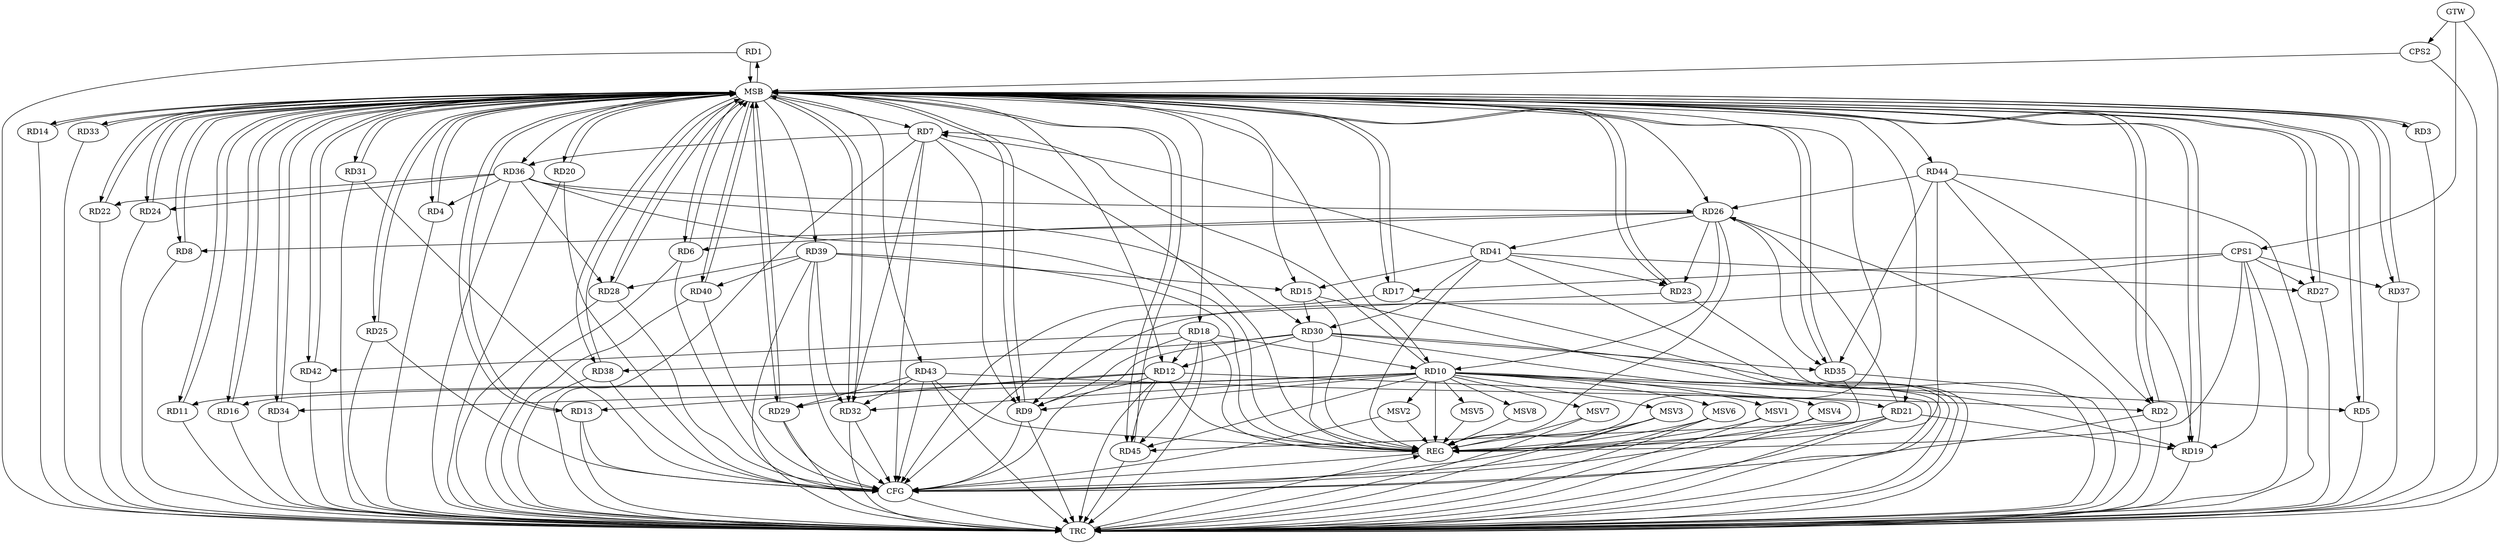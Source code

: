 strict digraph G {
  RD1 [ label="RD1" ];
  RD2 [ label="RD2" ];
  RD3 [ label="RD3" ];
  RD4 [ label="RD4" ];
  RD5 [ label="RD5" ];
  RD6 [ label="RD6" ];
  RD7 [ label="RD7" ];
  RD8 [ label="RD8" ];
  RD9 [ label="RD9" ];
  RD10 [ label="RD10" ];
  RD11 [ label="RD11" ];
  RD12 [ label="RD12" ];
  RD13 [ label="RD13" ];
  RD14 [ label="RD14" ];
  RD15 [ label="RD15" ];
  RD16 [ label="RD16" ];
  RD17 [ label="RD17" ];
  RD18 [ label="RD18" ];
  RD19 [ label="RD19" ];
  RD20 [ label="RD20" ];
  RD21 [ label="RD21" ];
  RD22 [ label="RD22" ];
  RD23 [ label="RD23" ];
  RD24 [ label="RD24" ];
  RD25 [ label="RD25" ];
  RD26 [ label="RD26" ];
  RD27 [ label="RD27" ];
  RD28 [ label="RD28" ];
  RD29 [ label="RD29" ];
  RD30 [ label="RD30" ];
  RD31 [ label="RD31" ];
  RD32 [ label="RD32" ];
  RD33 [ label="RD33" ];
  RD34 [ label="RD34" ];
  RD35 [ label="RD35" ];
  RD36 [ label="RD36" ];
  RD37 [ label="RD37" ];
  RD38 [ label="RD38" ];
  RD39 [ label="RD39" ];
  RD40 [ label="RD40" ];
  RD41 [ label="RD41" ];
  RD42 [ label="RD42" ];
  RD43 [ label="RD43" ];
  RD44 [ label="RD44" ];
  RD45 [ label="RD45" ];
  CPS1 [ label="CPS1" ];
  CPS2 [ label="CPS2" ];
  GTW [ label="GTW" ];
  REG [ label="REG" ];
  MSB [ label="MSB" ];
  CFG [ label="CFG" ];
  TRC [ label="TRC" ];
  MSV1 [ label="MSV1" ];
  MSV2 [ label="MSV2" ];
  MSV3 [ label="MSV3" ];
  MSV4 [ label="MSV4" ];
  MSV5 [ label="MSV5" ];
  MSV6 [ label="MSV6" ];
  MSV7 [ label="MSV7" ];
  MSV8 [ label="MSV8" ];
  RD43 -> RD2;
  RD44 -> RD2;
  RD36 -> RD4;
  RD10 -> RD5;
  RD26 -> RD6;
  RD7 -> RD9;
  RD10 -> RD7;
  RD7 -> RD32;
  RD7 -> RD36;
  RD41 -> RD7;
  RD26 -> RD8;
  RD10 -> RD9;
  RD18 -> RD9;
  RD30 -> RD9;
  RD10 -> RD11;
  RD10 -> RD16;
  RD18 -> RD10;
  RD26 -> RD10;
  RD10 -> RD32;
  RD10 -> RD34;
  RD10 -> RD45;
  RD12 -> RD13;
  RD18 -> RD12;
  RD12 -> RD21;
  RD12 -> RD29;
  RD30 -> RD12;
  RD12 -> RD45;
  RD15 -> RD30;
  RD39 -> RD15;
  RD41 -> RD15;
  RD18 -> RD42;
  RD18 -> RD45;
  RD21 -> RD19;
  RD30 -> RD19;
  RD44 -> RD19;
  RD21 -> RD26;
  RD21 -> RD45;
  RD36 -> RD22;
  RD26 -> RD23;
  RD41 -> RD23;
  RD36 -> RD24;
  RD26 -> RD35;
  RD36 -> RD26;
  RD26 -> RD41;
  RD44 -> RD26;
  RD41 -> RD27;
  RD36 -> RD28;
  RD39 -> RD28;
  RD43 -> RD29;
  RD30 -> RD35;
  RD36 -> RD30;
  RD30 -> RD38;
  RD41 -> RD30;
  RD39 -> RD32;
  RD43 -> RD32;
  RD44 -> RD35;
  RD39 -> RD40;
  CPS1 -> RD37;
  CPS1 -> RD9;
  CPS1 -> RD19;
  CPS1 -> RD27;
  CPS1 -> RD17;
  GTW -> CPS1;
  GTW -> CPS2;
  RD7 -> REG;
  RD10 -> REG;
  RD12 -> REG;
  RD15 -> REG;
  RD18 -> REG;
  RD21 -> REG;
  RD26 -> REG;
  RD30 -> REG;
  RD36 -> REG;
  RD39 -> REG;
  RD41 -> REG;
  RD43 -> REG;
  RD44 -> REG;
  CPS1 -> REG;
  RD1 -> MSB;
  MSB -> RD4;
  MSB -> RD8;
  MSB -> RD21;
  MSB -> RD33;
  MSB -> RD39;
  MSB -> RD42;
  MSB -> REG;
  RD2 -> MSB;
  MSB -> RD3;
  MSB -> RD25;
  RD3 -> MSB;
  MSB -> RD31;
  MSB -> RD35;
  MSB -> RD37;
  RD4 -> MSB;
  MSB -> RD5;
  MSB -> RD12;
  MSB -> RD24;
  MSB -> RD29;
  RD5 -> MSB;
  MSB -> RD2;
  MSB -> RD18;
  MSB -> RD22;
  RD6 -> MSB;
  MSB -> RD11;
  MSB -> RD20;
  MSB -> RD23;
  MSB -> RD27;
  MSB -> RD34;
  RD8 -> MSB;
  MSB -> RD17;
  MSB -> RD26;
  RD9 -> MSB;
  MSB -> RD45;
  RD11 -> MSB;
  MSB -> RD9;
  MSB -> RD10;
  MSB -> RD28;
  RD13 -> MSB;
  RD14 -> MSB;
  MSB -> RD32;
  RD16 -> MSB;
  MSB -> RD15;
  RD17 -> MSB;
  MSB -> RD14;
  MSB -> RD16;
  MSB -> RD19;
  RD19 -> MSB;
  RD20 -> MSB;
  MSB -> RD38;
  RD22 -> MSB;
  RD23 -> MSB;
  RD24 -> MSB;
  MSB -> RD7;
  MSB -> RD13;
  RD25 -> MSB;
  MSB -> RD40;
  RD27 -> MSB;
  RD28 -> MSB;
  MSB -> RD1;
  RD29 -> MSB;
  MSB -> RD6;
  MSB -> RD44;
  RD31 -> MSB;
  RD32 -> MSB;
  RD33 -> MSB;
  MSB -> RD43;
  RD34 -> MSB;
  RD35 -> MSB;
  RD37 -> MSB;
  RD38 -> MSB;
  RD40 -> MSB;
  MSB -> RD36;
  RD42 -> MSB;
  RD45 -> MSB;
  CPS2 -> MSB;
  RD12 -> CFG;
  RD38 -> CFG;
  RD13 -> CFG;
  RD39 -> CFG;
  RD17 -> CFG;
  RD2 -> CFG;
  RD25 -> CFG;
  RD6 -> CFG;
  RD28 -> CFG;
  RD7 -> CFG;
  RD43 -> CFG;
  RD9 -> CFG;
  RD31 -> CFG;
  RD32 -> CFG;
  RD20 -> CFG;
  RD29 -> CFG;
  RD40 -> CFG;
  RD23 -> CFG;
  RD21 -> CFG;
  RD35 -> CFG;
  REG -> CFG;
  RD1 -> TRC;
  RD2 -> TRC;
  RD3 -> TRC;
  RD4 -> TRC;
  RD5 -> TRC;
  RD6 -> TRC;
  RD7 -> TRC;
  RD8 -> TRC;
  RD9 -> TRC;
  RD10 -> TRC;
  RD11 -> TRC;
  RD12 -> TRC;
  RD13 -> TRC;
  RD14 -> TRC;
  RD15 -> TRC;
  RD16 -> TRC;
  RD17 -> TRC;
  RD18 -> TRC;
  RD19 -> TRC;
  RD20 -> TRC;
  RD21 -> TRC;
  RD22 -> TRC;
  RD23 -> TRC;
  RD24 -> TRC;
  RD25 -> TRC;
  RD26 -> TRC;
  RD27 -> TRC;
  RD28 -> TRC;
  RD29 -> TRC;
  RD30 -> TRC;
  RD31 -> TRC;
  RD32 -> TRC;
  RD33 -> TRC;
  RD34 -> TRC;
  RD35 -> TRC;
  RD36 -> TRC;
  RD37 -> TRC;
  RD38 -> TRC;
  RD39 -> TRC;
  RD40 -> TRC;
  RD41 -> TRC;
  RD42 -> TRC;
  RD43 -> TRC;
  RD44 -> TRC;
  RD45 -> TRC;
  CPS1 -> TRC;
  CPS2 -> TRC;
  GTW -> TRC;
  CFG -> TRC;
  TRC -> REG;
  RD10 -> MSV1;
  RD10 -> MSV2;
  MSV1 -> REG;
  MSV1 -> TRC;
  MSV2 -> REG;
  MSV2 -> CFG;
  RD10 -> MSV3;
  RD10 -> MSV4;
  RD10 -> MSV5;
  RD10 -> MSV6;
  MSV3 -> REG;
  MSV3 -> TRC;
  MSV3 -> CFG;
  MSV4 -> REG;
  MSV4 -> TRC;
  MSV5 -> REG;
  MSV6 -> REG;
  MSV6 -> TRC;
  MSV6 -> CFG;
  RD10 -> MSV7;
  RD10 -> MSV8;
  MSV7 -> REG;
  MSV7 -> TRC;
  MSV8 -> REG;
}
